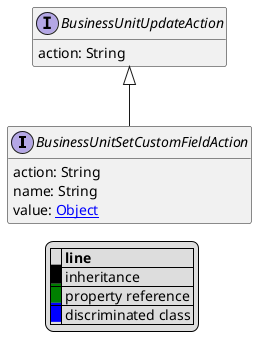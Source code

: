@startuml

hide empty fields
hide empty methods
legend
|= |= line |
|<back:black>   </back>| inheritance |
|<back:green>   </back>| property reference |
|<back:blue>   </back>| discriminated class |
endlegend
interface BusinessUnitSetCustomFieldAction [[BusinessUnitSetCustomFieldAction.svg]] extends BusinessUnitUpdateAction {
    action: String
    name: String
    value: [[Object.svg Object]]
}
interface BusinessUnitUpdateAction [[BusinessUnitUpdateAction.svg]]  {
    action: String
}





@enduml
